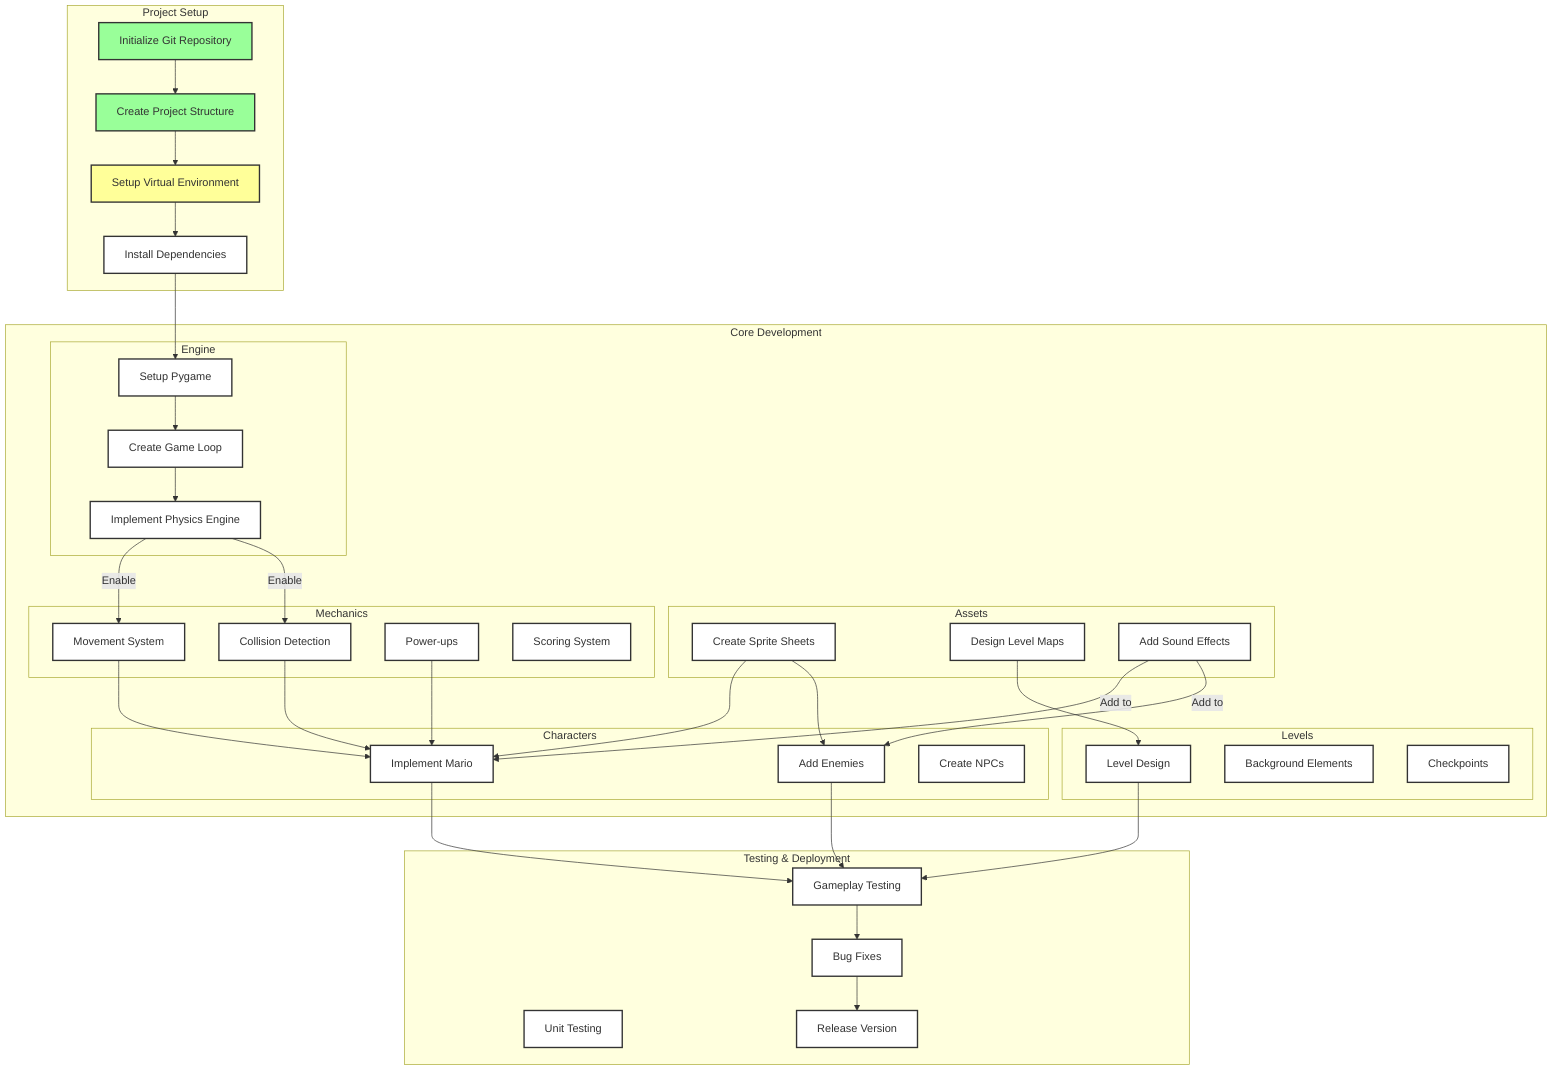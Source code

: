 graph TD
    subgraph Project Setup
        A[Initialize Git Repository]:::done
        B[Create Project Structure]:::done
        C[Setup Virtual Environment]:::inProgress
        D[Install Dependencies]:::todo
    end

    subgraph Core Development
    subgraph Engine
        E[Setup Pygame]:::todo
        F[Create Game Loop]:::todo
        G[Implement Physics Engine]:::todo
    end

    subgraph Assets
        H[Create Sprite Sheets]:::todo
        I[Design Level Maps]:::todo
        J[Add Sound Effects]:::todo
    end

    subgraph Characters
        K[Implement Mario]:::todo
        L[Add Enemies]:::todo
        M[Create NPCs]:::todo
    end

    subgraph Mechanics
        N[Movement System]:::todo
        O[Collision Detection]:::todo
        P[Power-ups]:::todo
        Q[Scoring System]:::todo
    end

    subgraph Levels
        R[Level Design]:::todo
        S[Background Elements]:::todo
        T[Checkpoints]:::todo
    end
    end

    subgraph Testing & Deployment
        U[Unit Testing]:::todo
        V[Gameplay Testing]:::todo
        W[Bug Fixes]:::todo
        X[Release Version]:::todo
    end

    %% Relationships remain same
    A --> B --> C --> D
    D --> E
    E --> F --> G
    G --> |Enable|N
    G --> |Enable|O
    H --> K
    H --> L
    I --> R
    J --> |Add to|K
    J --> |Add to|L
    N --> K
    O --> K
    P --> K
    K --> V
    L --> V
    R --> V
    V --> W
    W --> X

    classDef done fill:#9f9,stroke:#333,stroke-width:2px;
    classDef inProgress fill:#ff9,stroke:#333,stroke-width:2px;
    classDef todo fill:#fff,stroke:#333,stroke-width:2px;